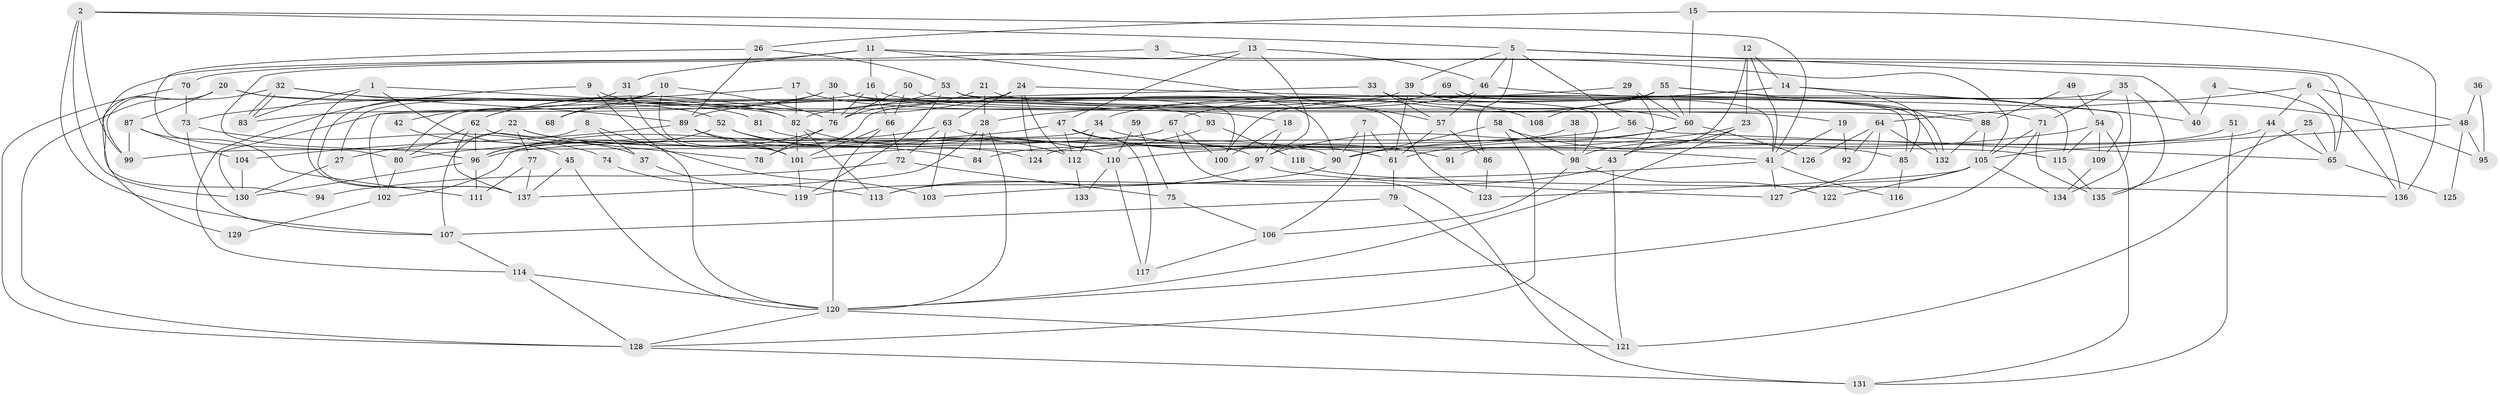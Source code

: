 // Generated by graph-tools (version 1.1) at 2025/15/03/09/25 04:15:19]
// undirected, 137 vertices, 274 edges
graph export_dot {
graph [start="1"]
  node [color=gray90,style=filled];
  1;
  2;
  3;
  4;
  5;
  6;
  7;
  8;
  9;
  10;
  11;
  12;
  13;
  14;
  15;
  16;
  17;
  18;
  19;
  20;
  21;
  22;
  23;
  24;
  25;
  26;
  27;
  28;
  29;
  30;
  31;
  32;
  33;
  34;
  35;
  36;
  37;
  38;
  39;
  40;
  41;
  42;
  43;
  44;
  45;
  46;
  47;
  48;
  49;
  50;
  51;
  52;
  53;
  54;
  55;
  56;
  57;
  58;
  59;
  60;
  61;
  62;
  63;
  64;
  65;
  66;
  67;
  68;
  69;
  70;
  71;
  72;
  73;
  74;
  75;
  76;
  77;
  78;
  79;
  80;
  81;
  82;
  83;
  84;
  85;
  86;
  87;
  88;
  89;
  90;
  91;
  92;
  93;
  94;
  95;
  96;
  97;
  98;
  99;
  100;
  101;
  102;
  103;
  104;
  105;
  106;
  107;
  108;
  109;
  110;
  111;
  112;
  113;
  114;
  115;
  116;
  117;
  118;
  119;
  120;
  121;
  122;
  123;
  124;
  125;
  126;
  127;
  128;
  129;
  130;
  131;
  132;
  133;
  134;
  135;
  136;
  137;
  1 -- 137;
  1 -- 82;
  1 -- 37;
  1 -- 83;
  2 -- 130;
  2 -- 5;
  2 -- 41;
  2 -- 99;
  2 -- 107;
  3 -- 70;
  3 -- 65;
  4 -- 40;
  4 -- 65;
  5 -- 46;
  5 -- 39;
  5 -- 40;
  5 -- 56;
  5 -- 86;
  5 -- 136;
  6 -- 64;
  6 -- 136;
  6 -- 44;
  6 -- 48;
  7 -- 90;
  7 -- 106;
  7 -- 61;
  8 -- 103;
  8 -- 107;
  8 -- 37;
  9 -- 82;
  9 -- 114;
  9 -- 120;
  10 -- 76;
  10 -- 137;
  10 -- 68;
  10 -- 101;
  11 -- 16;
  11 -- 57;
  11 -- 31;
  11 -- 94;
  11 -- 105;
  12 -- 41;
  12 -- 14;
  12 -- 23;
  12 -- 91;
  13 -- 47;
  13 -- 96;
  13 -- 46;
  13 -- 97;
  14 -- 28;
  14 -- 34;
  14 -- 40;
  14 -- 85;
  15 -- 26;
  15 -- 60;
  15 -- 136;
  16 -- 27;
  16 -- 66;
  16 -- 19;
  16 -- 76;
  17 -- 82;
  17 -- 18;
  17 -- 73;
  18 -- 100;
  18 -- 97;
  19 -- 41;
  19 -- 92;
  20 -- 87;
  20 -- 99;
  20 -- 81;
  20 -- 93;
  20 -- 129;
  21 -- 76;
  21 -- 71;
  21 -- 28;
  22 -- 97;
  22 -- 124;
  22 -- 27;
  22 -- 77;
  23 -- 43;
  23 -- 110;
  23 -- 120;
  24 -- 62;
  24 -- 109;
  24 -- 63;
  24 -- 112;
  24 -- 124;
  25 -- 65;
  25 -- 135;
  26 -- 89;
  26 -- 53;
  26 -- 80;
  27 -- 130;
  28 -- 120;
  28 -- 84;
  28 -- 137;
  29 -- 80;
  29 -- 60;
  29 -- 43;
  30 -- 76;
  30 -- 83;
  30 -- 68;
  30 -- 88;
  30 -- 123;
  31 -- 101;
  31 -- 42;
  32 -- 89;
  32 -- 83;
  32 -- 83;
  32 -- 52;
  32 -- 128;
  33 -- 102;
  33 -- 57;
  33 -- 108;
  34 -- 41;
  34 -- 112;
  34 -- 102;
  35 -- 135;
  35 -- 71;
  35 -- 100;
  35 -- 134;
  36 -- 95;
  36 -- 48;
  37 -- 119;
  38 -- 98;
  38 -- 84;
  39 -- 61;
  39 -- 41;
  39 -- 60;
  39 -- 130;
  41 -- 127;
  41 -- 103;
  41 -- 116;
  42 -- 45;
  43 -- 121;
  43 -- 113;
  44 -- 121;
  44 -- 65;
  44 -- 124;
  45 -- 137;
  45 -- 120;
  46 -- 82;
  46 -- 57;
  46 -- 95;
  47 -- 80;
  47 -- 61;
  47 -- 91;
  47 -- 112;
  47 -- 117;
  48 -- 105;
  48 -- 95;
  48 -- 125;
  49 -- 88;
  49 -- 54;
  50 -- 100;
  50 -- 66;
  50 -- 76;
  51 -- 131;
  51 -- 98;
  52 -- 110;
  52 -- 84;
  52 -- 96;
  53 -- 119;
  53 -- 85;
  53 -- 62;
  53 -- 90;
  53 -- 98;
  54 -- 115;
  54 -- 131;
  54 -- 90;
  54 -- 109;
  55 -- 78;
  55 -- 88;
  55 -- 60;
  55 -- 67;
  55 -- 108;
  55 -- 115;
  56 -- 96;
  56 -- 65;
  57 -- 61;
  57 -- 86;
  58 -- 90;
  58 -- 128;
  58 -- 85;
  58 -- 98;
  59 -- 110;
  59 -- 75;
  60 -- 61;
  60 -- 97;
  60 -- 126;
  61 -- 79;
  62 -- 96;
  62 -- 78;
  62 -- 80;
  62 -- 137;
  63 -- 96;
  63 -- 72;
  63 -- 103;
  63 -- 115;
  64 -- 127;
  64 -- 132;
  64 -- 92;
  64 -- 126;
  65 -- 125;
  66 -- 101;
  66 -- 120;
  66 -- 72;
  67 -- 99;
  67 -- 100;
  67 -- 131;
  69 -- 89;
  69 -- 132;
  69 -- 132;
  70 -- 73;
  70 -- 128;
  71 -- 120;
  71 -- 105;
  71 -- 135;
  72 -- 75;
  72 -- 94;
  73 -- 107;
  73 -- 74;
  74 -- 113;
  75 -- 106;
  76 -- 78;
  76 -- 96;
  77 -- 137;
  77 -- 111;
  79 -- 107;
  79 -- 121;
  80 -- 102;
  81 -- 90;
  82 -- 101;
  82 -- 113;
  82 -- 110;
  85 -- 116;
  86 -- 123;
  87 -- 111;
  87 -- 104;
  87 -- 99;
  88 -- 105;
  88 -- 132;
  89 -- 101;
  89 -- 112;
  89 -- 104;
  90 -- 119;
  93 -- 101;
  93 -- 118;
  96 -- 111;
  96 -- 130;
  97 -- 113;
  97 -- 127;
  98 -- 106;
  98 -- 122;
  101 -- 119;
  102 -- 129;
  104 -- 130;
  105 -- 123;
  105 -- 122;
  105 -- 127;
  105 -- 134;
  106 -- 117;
  107 -- 114;
  109 -- 134;
  110 -- 117;
  110 -- 133;
  112 -- 133;
  114 -- 128;
  114 -- 120;
  115 -- 135;
  118 -- 136;
  120 -- 121;
  120 -- 128;
  128 -- 131;
}
